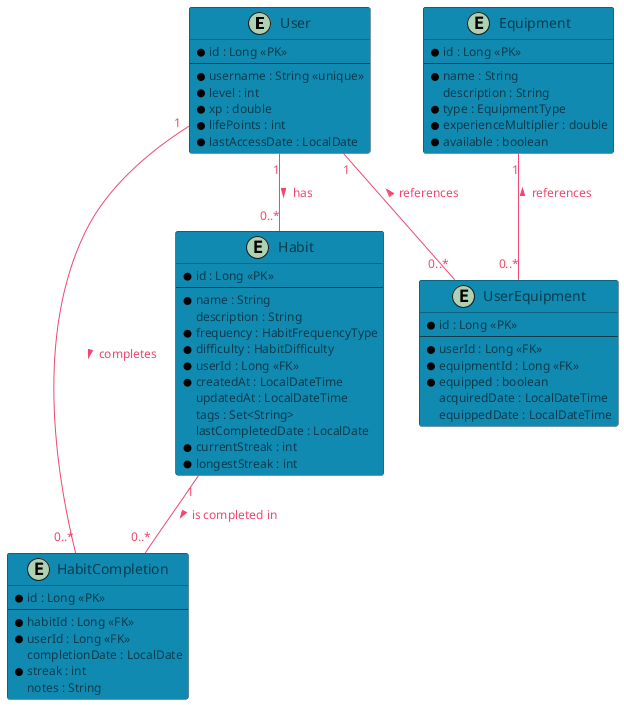 @startuml FitTracker Entity Relationship Diagram

!define TABLE_BORDER_COLOR #073B4C
!define ENTITY_COLOR #118AB2
!define ATTRIBUTE_COLOR #073B4C
!define RELATIONSHIP_COLOR #EF476F
!define FK_COLOR #FFD166

skinparam class {
    BackgroundColor ENTITY_COLOR
    BorderColor TABLE_BORDER_COLOR
    AttributeFontColor ATTRIBUTE_COLOR
    AttributeFontSize 12
    AttributeIconSize 12
    FontSize 14
}

skinparam arrow {
    Color RELATIONSHIP_COLOR
    FontColor RELATIONSHIP_COLOR
    FontSize 12
}

entity "User" as user {
    * id : Long <<PK>>
    --
    * username : String <<unique>>
    * level : int
    * xp : double
    * lifePoints : int
    * lastAccessDate : LocalDate
}

entity "Habit" as habit {
    * id : Long <<PK>>
    --
    * name : String
    description : String
    * frequency : HabitFrequencyType
    * difficulty : HabitDifficulty
    * userId : Long <<FK>>
    * createdAt : LocalDateTime
    updatedAt : LocalDateTime
    tags : Set<String>
    lastCompletedDate : LocalDate
    * currentStreak : int
    * longestStreak : int
}

entity "Equipment" as equipment {
    * id : Long <<PK>>
    --
    *name : String
    description : String
    *type : EquipmentType
    *experienceMultiplier : double
    *available : boolean
}

entity "UserEquipment" as userEquipment {
    * id : Long <<PK>>
    --
    * userId : Long <<FK>>
    * equipmentId : Long <<FK>>
    * equipped : boolean
    acquiredDate : LocalDateTime
    equippedDate : LocalDateTime
}

entity "HabitCompletion" as habitCompletion {
    * id : Long <<PK>>
    --
    * habitId : Long <<FK>>
    * userId : Long <<FK>>
    completionDate : LocalDate
    * streak : int
    notes : String
}


' Relazioni
user "1" -- "0..*" habit : has >
user "1" -- "0..*" userEquipment : references <
equipment "1" -- "0..*" userEquipment : references <
habit "1" -- "0..*" habitCompletion : is completed in >
user "1" -- "0..*" habitCompletion : completes >

@enduml
